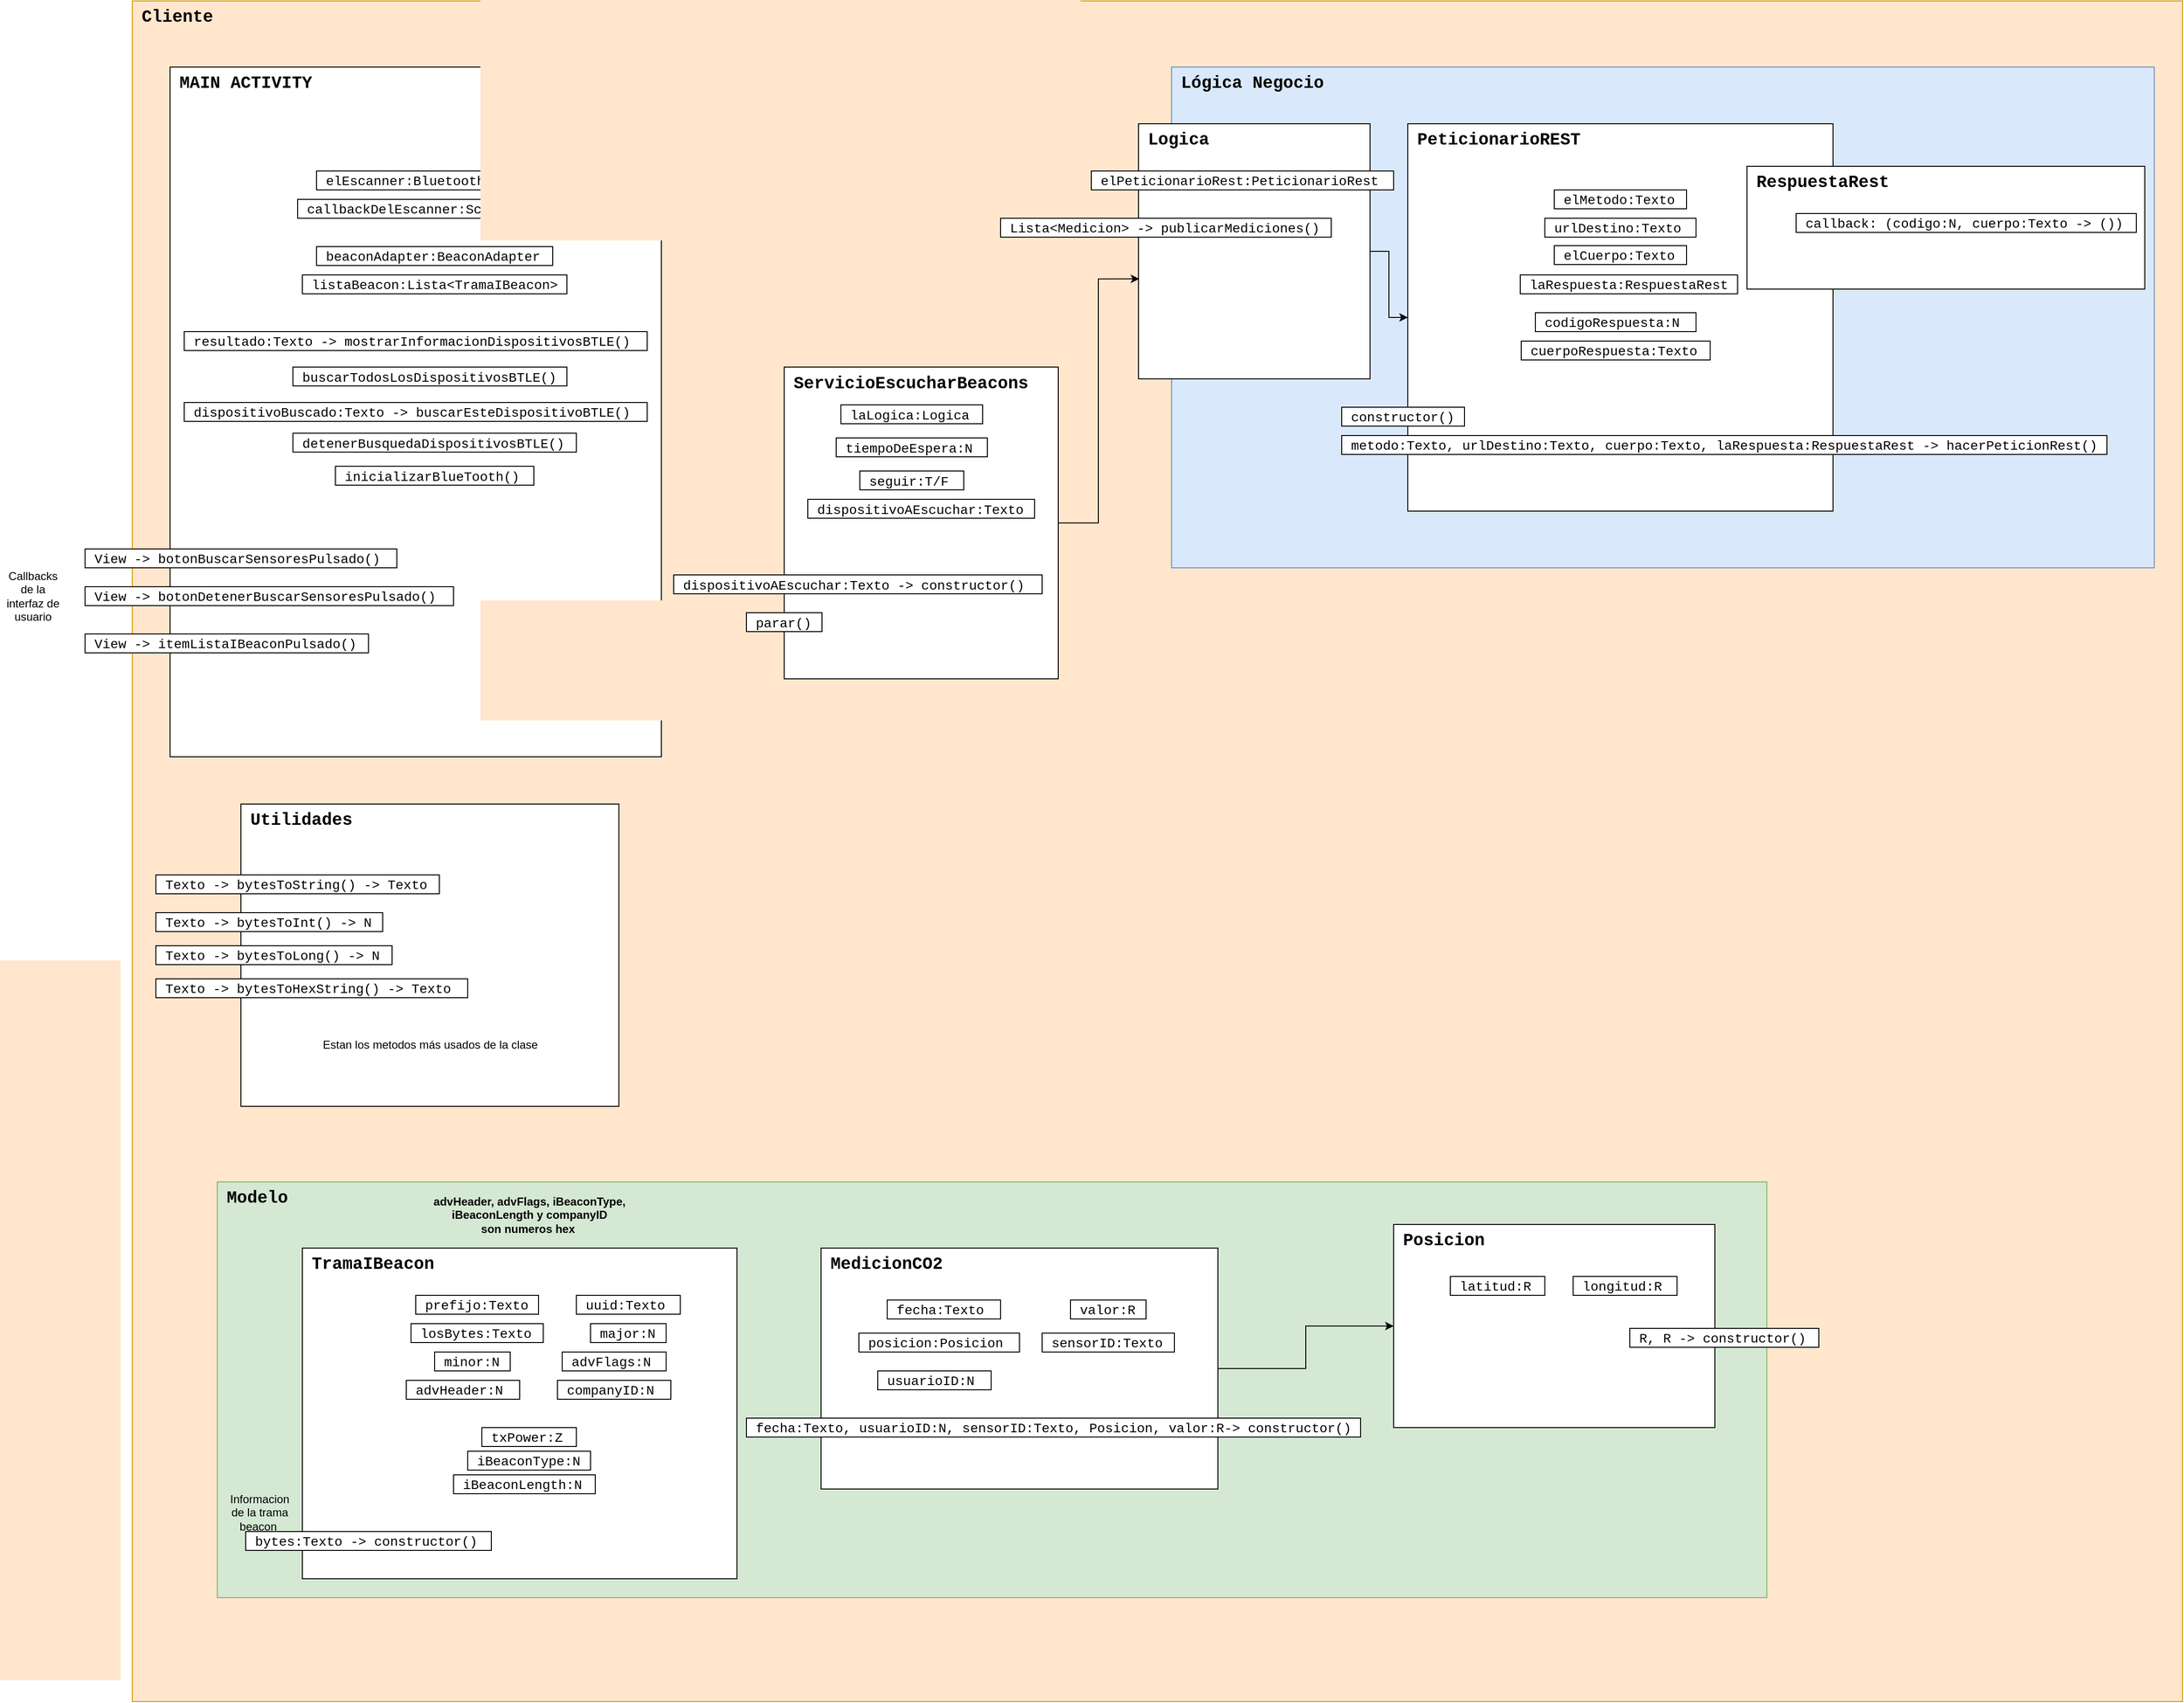 <mxfile version="15.2.7" type="device"><diagram id="niqKveM-cPIij-iBnaV7" name="Page-1"><mxGraphModel dx="4979" dy="1259" grid="1" gridSize="10" guides="1" tooltips="1" connect="1" arrows="1" fold="1" page="1" pageScale="1" pageWidth="827" pageHeight="1169" math="0" shadow="0"><root><mxCell id="0"/><mxCell id="1" parent="0"/><mxCell id="Yf9VTnjEiYJzbtocawID-54" value="&lt;font face=&quot;Courier New&quot; size=&quot;1&quot;&gt;&lt;b style=&quot;font-size: 18px&quot;&gt;Cliente&lt;/b&gt;&lt;/font&gt;" style="rounded=0;whiteSpace=wrap;html=1;align=left;verticalAlign=top;spacingLeft=8;fillColor=#ffe6cc;strokeColor=#d79b00;" parent="1" vertex="1"><mxGeometry x="-210" y="1520" width="2170" height="1800" as="geometry"/></mxCell><mxCell id="Yf9VTnjEiYJzbtocawID-52" value="&lt;font face=&quot;Courier New&quot; size=&quot;1&quot;&gt;&lt;b style=&quot;font-size: 18px&quot;&gt;Modelo&lt;/b&gt;&lt;/font&gt;" style="rounded=0;whiteSpace=wrap;html=1;align=left;verticalAlign=top;spacingLeft=8;fillColor=#d5e8d4;strokeColor=#82b366;" parent="1" vertex="1"><mxGeometry x="-120" y="2770" width="1640" height="440" as="geometry"/></mxCell><mxCell id="Yf9VTnjEiYJzbtocawID-46" value="&lt;font face=&quot;Courier New&quot; size=&quot;1&quot;&gt;&lt;b style=&quot;font-size: 18px&quot;&gt;Lógica Negocio&lt;/b&gt;&lt;/font&gt;" style="rounded=0;whiteSpace=wrap;html=1;align=left;verticalAlign=top;spacingLeft=8;fillColor=#dae8fc;strokeColor=#6c8ebf;" parent="1" vertex="1"><mxGeometry x="890" y="1590" width="1040" height="530" as="geometry"/></mxCell><mxCell id="lUE_ML87lK5sm1XcFSUJ-1" value="&lt;font face=&quot;Courier New&quot; size=&quot;1&quot;&gt;&lt;b style=&quot;font-size: 18px&quot;&gt;MAIN ACTIVITY&lt;/b&gt;&lt;/font&gt;" style="rounded=0;whiteSpace=wrap;html=1;align=left;verticalAlign=top;spacingLeft=8;" parent="1" vertex="1"><mxGeometry x="-170" y="1590" width="520" height="730" as="geometry"/></mxCell><mxCell id="lUE_ML87lK5sm1XcFSUJ-4" value="&lt;span style=&quot;font-size: 14px&quot;&gt;elEscanner:BluetoothScanner&lt;br&gt;&lt;/span&gt;" style="rounded=0;whiteSpace=wrap;html=1;align=left;fontFamily=Courier New;autosize=1;spacingTop=2;spacingLeft=8;" parent="1" vertex="1"><mxGeometry x="-15" y="1700" width="250" height="20" as="geometry"/></mxCell><mxCell id="lUE_ML87lK5sm1XcFSUJ-5" value="&lt;span style=&quot;font-size: 14px&quot;&gt;callbackDelEscanner:ScanCallback&lt;br&gt;&lt;/span&gt;" style="rounded=0;whiteSpace=wrap;html=1;align=left;fontFamily=Courier New;autosize=1;spacingTop=2;spacingLeft=8;" parent="1" vertex="1"><mxGeometry x="-35" y="1730" width="290" height="20" as="geometry"/></mxCell><mxCell id="lUE_ML87lK5sm1XcFSUJ-6" value="&lt;font style=&quot;font-size: 14px&quot;&gt;resultado:Texto -&amp;gt; mostrarInformacionDispositivosBTLE()&lt;/font&gt;" style="rounded=0;whiteSpace=wrap;html=1;align=left;fontFamily=Courier New;autosize=1;spacingTop=2;spacingLeft=8;" parent="1" vertex="1"><mxGeometry x="-155" y="1870" width="490" height="20" as="geometry"/></mxCell><mxCell id="lUE_ML87lK5sm1XcFSUJ-7" value="&lt;font style=&quot;font-size: 14px&quot;&gt;buscarTodosLosDispositivosBTLE()&lt;/font&gt;" style="rounded=0;whiteSpace=wrap;html=1;align=left;fontFamily=Courier New;autosize=1;spacingTop=2;spacingLeft=8;" parent="1" vertex="1"><mxGeometry x="-40" y="1907.5" width="290" height="20" as="geometry"/></mxCell><mxCell id="lUE_ML87lK5sm1XcFSUJ-8" value="&lt;font style=&quot;font-size: 14px&quot;&gt;dispositivoBuscado:Texto -&amp;gt; buscarEsteDispositivoBTLE()&lt;/font&gt;" style="rounded=0;whiteSpace=wrap;html=1;align=left;fontFamily=Courier New;autosize=1;spacingTop=2;spacingLeft=8;" parent="1" vertex="1"><mxGeometry x="-155" y="1945" width="490" height="20" as="geometry"/></mxCell><mxCell id="lUE_ML87lK5sm1XcFSUJ-9" value="&lt;font style=&quot;font-size: 14px&quot;&gt;detenerBusquedaDispositivosBTLE()&lt;/font&gt;" style="rounded=0;whiteSpace=wrap;html=1;align=left;fontFamily=Courier New;autosize=1;spacingTop=2;spacingLeft=8;" parent="1" vertex="1"><mxGeometry x="-40" y="1977.5" width="300" height="20" as="geometry"/></mxCell><mxCell id="lUE_ML87lK5sm1XcFSUJ-14" value="&lt;font style=&quot;font-size: 14px&quot;&gt;inicializarBlueTooth()&lt;/font&gt;" style="rounded=0;whiteSpace=wrap;html=1;align=left;fontFamily=Courier New;autosize=1;spacingTop=2;spacingLeft=8;" parent="1" vertex="1"><mxGeometry x="5" y="2012.5" width="210" height="20" as="geometry"/></mxCell><mxCell id="lUE_ML87lK5sm1XcFSUJ-17" value="&lt;font face=&quot;Courier New&quot; size=&quot;1&quot;&gt;&lt;b style=&quot;font-size: 18px&quot;&gt;TramaIBeacon&lt;/b&gt;&lt;/font&gt;" style="rounded=0;whiteSpace=wrap;html=1;align=left;verticalAlign=top;spacingLeft=8;" parent="1" vertex="1"><mxGeometry x="-30" y="2840" width="460" height="350" as="geometry"/></mxCell><mxCell id="lUE_ML87lK5sm1XcFSUJ-18" value="&lt;span style=&quot;font-size: 14px&quot;&gt;prefijo:Texto&lt;br&gt;&lt;/span&gt;" style="rounded=0;whiteSpace=wrap;html=1;align=left;fontFamily=Courier New;autosize=1;spacingTop=2;spacingLeft=8;" parent="1" vertex="1"><mxGeometry x="90" y="2890" width="130" height="20" as="geometry"/></mxCell><mxCell id="lUE_ML87lK5sm1XcFSUJ-32" value="&lt;span style=&quot;font-size: 14px&quot;&gt;uuid&lt;/span&gt;&lt;span style=&quot;font-size: 14px&quot;&gt;:Texto&lt;/span&gt;&lt;span style=&quot;font-size: 14px&quot;&gt;&lt;br&gt;&lt;/span&gt;" style="rounded=0;whiteSpace=wrap;html=1;align=left;fontFamily=Courier New;autosize=1;spacingTop=2;spacingLeft=8;" parent="1" vertex="1"><mxGeometry x="260" y="2890" width="110" height="20" as="geometry"/></mxCell><mxCell id="lUE_ML87lK5sm1XcFSUJ-33" value="&lt;span style=&quot;font-size: 14px&quot;&gt;losBytes&lt;/span&gt;&lt;span style=&quot;font-size: 14px&quot;&gt;:Texto&lt;/span&gt;&lt;span style=&quot;font-size: 14px&quot;&gt;&lt;br&gt;&lt;/span&gt;" style="rounded=0;whiteSpace=wrap;html=1;align=left;fontFamily=Courier New;autosize=1;spacingTop=2;spacingLeft=8;" parent="1" vertex="1"><mxGeometry x="85" y="2920" width="140" height="20" as="geometry"/></mxCell><mxCell id="lUE_ML87lK5sm1XcFSUJ-34" value="&lt;span style=&quot;font-size: 14px&quot;&gt;major&lt;/span&gt;&lt;span style=&quot;font-size: 14px&quot;&gt;:N&lt;/span&gt;&lt;span style=&quot;font-size: 14px&quot;&gt;&lt;br&gt;&lt;/span&gt;" style="rounded=0;whiteSpace=wrap;html=1;align=left;fontFamily=Courier New;autosize=1;spacingTop=2;spacingLeft=8;" parent="1" vertex="1"><mxGeometry x="275" y="2920" width="80" height="20" as="geometry"/></mxCell><mxCell id="lUE_ML87lK5sm1XcFSUJ-35" value="&lt;span style=&quot;font-size: 14px&quot;&gt;advFlags&lt;/span&gt;&lt;span style=&quot;font-size: 14px&quot;&gt;:N&lt;/span&gt;&lt;span style=&quot;font-size: 14px&quot;&gt;&lt;br&gt;&lt;/span&gt;" style="rounded=0;whiteSpace=wrap;html=1;align=left;fontFamily=Courier New;autosize=1;spacingTop=2;spacingLeft=8;" parent="1" vertex="1"><mxGeometry x="245" y="2950" width="110" height="20" as="geometry"/></mxCell><mxCell id="lUE_ML87lK5sm1XcFSUJ-36" value="&lt;span style=&quot;font-size: 14px&quot;&gt;minor&lt;/span&gt;&lt;span style=&quot;font-size: 14px&quot;&gt;:N&lt;/span&gt;&lt;span style=&quot;font-size: 14px&quot;&gt;&lt;br&gt;&lt;/span&gt;" style="rounded=0;whiteSpace=wrap;html=1;align=left;fontFamily=Courier New;autosize=1;spacingTop=2;spacingLeft=8;" parent="1" vertex="1"><mxGeometry x="110" y="2950" width="80" height="20" as="geometry"/></mxCell><mxCell id="lUE_ML87lK5sm1XcFSUJ-37" value="&lt;span style=&quot;font-size: 14px&quot;&gt;advHeader&lt;/span&gt;&lt;span style=&quot;font-size: 14px&quot;&gt;:N&lt;/span&gt;&lt;span style=&quot;font-size: 14px&quot;&gt;&lt;br&gt;&lt;/span&gt;" style="rounded=0;whiteSpace=wrap;html=1;align=left;fontFamily=Courier New;autosize=1;spacingTop=2;spacingLeft=8;" parent="1" vertex="1"><mxGeometry x="80" y="2980" width="120" height="20" as="geometry"/></mxCell><mxCell id="lUE_ML87lK5sm1XcFSUJ-38" value="&lt;span style=&quot;font-size: 14px&quot;&gt;companyID&lt;/span&gt;&lt;span style=&quot;font-size: 14px&quot;&gt;:N&lt;/span&gt;&lt;span style=&quot;font-size: 14px&quot;&gt;&lt;br&gt;&lt;/span&gt;" style="rounded=0;whiteSpace=wrap;html=1;align=left;fontFamily=Courier New;autosize=1;spacingTop=2;spacingLeft=8;" parent="1" vertex="1"><mxGeometry x="240" y="2980" width="120" height="20" as="geometry"/></mxCell><mxCell id="lUE_ML87lK5sm1XcFSUJ-56" value="&lt;span style=&quot;font-size: 14px&quot;&gt;txPower:Z&lt;br&gt;&lt;/span&gt;" style="rounded=0;whiteSpace=wrap;html=1;align=left;fontFamily=Courier New;autosize=1;spacingTop=2;spacingLeft=8;" parent="1" vertex="1"><mxGeometry x="160" y="3030" width="100" height="20" as="geometry"/></mxCell><mxCell id="lUE_ML87lK5sm1XcFSUJ-57" value="&lt;span style=&quot;font-size: 14px&quot;&gt;iBeaconType:N&lt;br&gt;&lt;/span&gt;" style="rounded=0;whiteSpace=wrap;html=1;align=left;fontFamily=Courier New;autosize=1;spacingTop=2;spacingLeft=8;" parent="1" vertex="1"><mxGeometry x="145" y="3055" width="130" height="20" as="geometry"/></mxCell><mxCell id="lUE_ML87lK5sm1XcFSUJ-58" value="&lt;span style=&quot;font-size: 14px&quot;&gt;iBeaconLength:N&lt;br&gt;&lt;/span&gt;" style="rounded=0;whiteSpace=wrap;html=1;align=left;fontFamily=Courier New;autosize=1;spacingTop=2;spacingLeft=8;" parent="1" vertex="1"><mxGeometry x="130" y="3080" width="150" height="20" as="geometry"/></mxCell><mxCell id="lUE_ML87lK5sm1XcFSUJ-78" value="&lt;span style=&quot;font-size: 14px&quot;&gt;bytes:Texto&amp;nbsp;&lt;/span&gt;&lt;span style=&quot;font-size: 14px&quot;&gt;-&amp;gt; constructor()&lt;br&gt;&lt;/span&gt;" style="rounded=0;whiteSpace=wrap;html=1;align=left;fontFamily=Courier New;autosize=1;spacingTop=2;spacingLeft=8;" parent="1" vertex="1"><mxGeometry x="-90" y="3140" width="260" height="20" as="geometry"/></mxCell><mxCell id="YWG97MvclwKWBX4LMwII-3" style="edgeStyle=orthogonalEdgeStyle;rounded=0;orthogonalLoop=1;jettySize=auto;html=1;entryX=0.003;entryY=0.608;entryDx=0;entryDy=0;entryPerimeter=0;" parent="1" source="HclyUKHY0Rn9VnKak1A7-19" target="Yf9VTnjEiYJzbtocawID-2" edge="1"><mxGeometry relative="1" as="geometry"/></mxCell><mxCell id="HclyUKHY0Rn9VnKak1A7-19" value="&lt;font face=&quot;Courier New&quot; size=&quot;1&quot;&gt;&lt;b style=&quot;font-size: 18px&quot;&gt;ServicioEscucharBeacons&lt;/b&gt;&lt;/font&gt;" style="rounded=0;whiteSpace=wrap;html=1;align=left;verticalAlign=top;spacingLeft=8;" parent="1" vertex="1"><mxGeometry x="480" y="1907.5" width="290" height="330" as="geometry"/></mxCell><mxCell id="HclyUKHY0Rn9VnKak1A7-21" value="&lt;span style=&quot;font-size: 14px&quot;&gt;seguir:T/F&lt;br&gt;&lt;/span&gt;" style="rounded=0;whiteSpace=wrap;html=1;align=left;fontFamily=Courier New;autosize=1;spacingTop=2;spacingLeft=8;" parent="1" vertex="1"><mxGeometry x="560" y="2017.5" width="110" height="20" as="geometry"/></mxCell><mxCell id="HclyUKHY0Rn9VnKak1A7-22" value="&lt;font style=&quot;font-size: 14px&quot;&gt;parar()&lt;/font&gt;" style="rounded=0;whiteSpace=wrap;html=1;align=left;fontFamily=Courier New;autosize=1;spacingTop=2;spacingLeft=8;" parent="1" vertex="1"><mxGeometry x="440" y="2167.5" width="80" height="20" as="geometry"/></mxCell><mxCell id="HclyUKHY0Rn9VnKak1A7-24" value="&lt;font style=&quot;font-size: 14px&quot;&gt;dispositivoAEscuchar:Texto -&amp;gt; constructor()&lt;/font&gt;" style="rounded=0;whiteSpace=wrap;html=1;align=left;fontFamily=Courier New;autosize=1;spacingTop=2;spacingLeft=8;" parent="1" vertex="1"><mxGeometry x="363" y="2127.5" width="390" height="20" as="geometry"/></mxCell><mxCell id="HclyUKHY0Rn9VnKak1A7-26" value="&lt;font style=&quot;font-size: 14px&quot;&gt;View -&amp;gt; botonBuscarSensoresPulsado()&lt;/font&gt;" style="rounded=0;whiteSpace=wrap;html=1;align=left;fontFamily=Courier New;autosize=1;spacingTop=2;spacingLeft=8;" parent="1" vertex="1"><mxGeometry x="-260" y="2100" width="330" height="20" as="geometry"/></mxCell><mxCell id="HclyUKHY0Rn9VnKak1A7-27" value="&lt;font style=&quot;font-size: 14px&quot;&gt;View -&amp;gt; botonDetenerBuscarSensoresPulsado()&lt;/font&gt;" style="rounded=0;whiteSpace=wrap;html=1;align=left;fontFamily=Courier New;autosize=1;spacingTop=2;spacingLeft=8;" parent="1" vertex="1"><mxGeometry x="-260" y="2140" width="390" height="20" as="geometry"/></mxCell><mxCell id="HclyUKHY0Rn9VnKak1A7-31" value="&lt;font face=&quot;Courier New&quot; size=&quot;1&quot;&gt;&lt;b style=&quot;font-size: 18px&quot;&gt;Utilidades&lt;br&gt;&lt;/b&gt;&lt;/font&gt;" style="rounded=0;whiteSpace=wrap;html=1;align=left;verticalAlign=top;spacingLeft=8;" parent="1" vertex="1"><mxGeometry x="-95" y="2370" width="400" height="320" as="geometry"/></mxCell><mxCell id="EEgAv1nQ82-T1933ii0m-4" value="advHeader, advFlags, iBeaconType,&lt;br&gt;iBeaconLength y companyID &lt;br&gt;son numeros hex&amp;nbsp;" style="text;html=1;align=center;verticalAlign=middle;resizable=0;points=[];autosize=1;strokeColor=none;fillColor=none;fontStyle=1" parent="1" vertex="1"><mxGeometry x="100" y="2780" width="220" height="50" as="geometry"/></mxCell><mxCell id="EEgAv1nQ82-T1933ii0m-6" value="&lt;span style=&quot;font-size: 14px&quot;&gt;tiempoDeEspera:N&lt;br&gt;&lt;/span&gt;" style="rounded=0;whiteSpace=wrap;html=1;align=left;fontFamily=Courier New;autosize=1;spacingTop=2;spacingLeft=8;" parent="1" vertex="1"><mxGeometry x="535" y="1982.5" width="160" height="20" as="geometry"/></mxCell><mxCell id="EEgAv1nQ82-T1933ii0m-7" value="&lt;span style=&quot;font-size: 14px&quot;&gt;Texto&amp;nbsp;&lt;/span&gt;&lt;span style=&quot;font-size: 14px&quot;&gt;-&amp;gt; bytesToString() -&amp;gt; Texto&lt;br&gt;&lt;/span&gt;" style="rounded=0;whiteSpace=wrap;html=1;align=left;fontFamily=Courier New;autosize=1;spacingTop=2;spacingLeft=8;" parent="1" vertex="1"><mxGeometry x="-185" y="2445" width="300" height="20" as="geometry"/></mxCell><mxCell id="EEgAv1nQ82-T1933ii0m-8" value="&lt;span style=&quot;font-size: 14px&quot;&gt;Texto&amp;nbsp;&lt;/span&gt;&lt;span style=&quot;font-size: 14px&quot;&gt;-&amp;gt; bytesToInt() -&amp;gt; N&lt;br&gt;&lt;/span&gt;" style="rounded=0;whiteSpace=wrap;html=1;align=left;fontFamily=Courier New;autosize=1;spacingTop=2;spacingLeft=8;" parent="1" vertex="1"><mxGeometry x="-185" y="2485" width="240" height="20" as="geometry"/></mxCell><mxCell id="EEgAv1nQ82-T1933ii0m-9" value="&lt;span style=&quot;font-size: 14px&quot;&gt;Texto&amp;nbsp;&lt;/span&gt;&lt;span style=&quot;font-size: 14px&quot;&gt;-&amp;gt; bytesToLong() -&amp;gt; N&lt;br&gt;&lt;/span&gt;" style="rounded=0;whiteSpace=wrap;html=1;align=left;fontFamily=Courier New;autosize=1;spacingTop=2;spacingLeft=8;" parent="1" vertex="1"><mxGeometry x="-185" y="2520" width="250" height="20" as="geometry"/></mxCell><mxCell id="EEgAv1nQ82-T1933ii0m-10" value="&lt;span style=&quot;font-size: 14px&quot;&gt;Texto&amp;nbsp;&lt;/span&gt;&lt;span style=&quot;font-size: 14px&quot;&gt;-&amp;gt; bytesToHexString() -&amp;gt; Texto&lt;br&gt;&lt;/span&gt;" style="rounded=0;whiteSpace=wrap;html=1;align=left;fontFamily=Courier New;autosize=1;spacingTop=2;spacingLeft=8;" parent="1" vertex="1"><mxGeometry x="-185" y="2555" width="330" height="20" as="geometry"/></mxCell><mxCell id="EEgAv1nQ82-T1933ii0m-11" value="Estan los metodos más usados de la clase" style="text;html=1;align=center;verticalAlign=middle;resizable=0;points=[];autosize=1;strokeColor=none;fillColor=none;" parent="1" vertex="1"><mxGeometry x="-15" y="2615" width="240" height="20" as="geometry"/></mxCell><mxCell id="YWG97MvclwKWBX4LMwII-2" style="edgeStyle=orthogonalEdgeStyle;rounded=0;orthogonalLoop=1;jettySize=auto;html=1;" parent="1" source="Yf9VTnjEiYJzbtocawID-2" target="Yf9VTnjEiYJzbtocawID-33" edge="1"><mxGeometry relative="1" as="geometry"/></mxCell><mxCell id="Yf9VTnjEiYJzbtocawID-2" value="&lt;font face=&quot;Courier New&quot; size=&quot;1&quot;&gt;&lt;b style=&quot;font-size: 18px&quot;&gt;Logica&lt;/b&gt;&lt;/font&gt;" style="rounded=0;whiteSpace=wrap;html=1;align=left;verticalAlign=top;spacingLeft=8;" parent="1" vertex="1"><mxGeometry x="855" y="1650" width="245" height="270" as="geometry"/></mxCell><mxCell id="Yf9VTnjEiYJzbtocawID-3" value="&lt;span style=&quot;font-size: 14px&quot;&gt;Lista&amp;lt;Medicion&amp;gt; -&amp;gt; publicarMediciones()&lt;br&gt;&lt;/span&gt;" style="rounded=0;whiteSpace=wrap;html=1;align=left;fontFamily=Courier New;autosize=1;spacingTop=2;spacingLeft=8;" parent="1" vertex="1"><mxGeometry x="709" y="1750" width="350" height="20" as="geometry"/></mxCell><mxCell id="YWG97MvclwKWBX4LMwII-6" style="edgeStyle=orthogonalEdgeStyle;rounded=0;orthogonalLoop=1;jettySize=auto;html=1;" parent="1" source="Yf9VTnjEiYJzbtocawID-4" target="Yf9VTnjEiYJzbtocawID-17" edge="1"><mxGeometry relative="1" as="geometry"/></mxCell><mxCell id="Yf9VTnjEiYJzbtocawID-4" value="&lt;font face=&quot;Courier New&quot; size=&quot;1&quot;&gt;&lt;b style=&quot;font-size: 18px&quot;&gt;MedicionCO2&lt;/b&gt;&lt;/font&gt;" style="rounded=0;whiteSpace=wrap;html=1;align=left;verticalAlign=top;spacingLeft=8;" parent="1" vertex="1"><mxGeometry x="519" y="2840" width="420" height="255" as="geometry"/></mxCell><mxCell id="Yf9VTnjEiYJzbtocawID-5" value="&lt;span style=&quot;font-size: 14px&quot;&gt;fecha:Texto&lt;br&gt;&lt;/span&gt;" style="rounded=0;whiteSpace=wrap;html=1;align=left;fontFamily=Courier New;autosize=1;spacingTop=2;spacingLeft=8;" parent="1" vertex="1"><mxGeometry x="589" y="2895" width="120" height="20" as="geometry"/></mxCell><mxCell id="Yf9VTnjEiYJzbtocawID-6" value="&lt;span style=&quot;font-size: 14px&quot;&gt;valor:R&lt;br&gt;&lt;/span&gt;" style="rounded=0;whiteSpace=wrap;html=1;align=left;fontFamily=Courier New;autosize=1;spacingTop=2;spacingLeft=8;" parent="1" vertex="1"><mxGeometry x="783" y="2895" width="80" height="20" as="geometry"/></mxCell><mxCell id="Yf9VTnjEiYJzbtocawID-7" value="&lt;span style=&quot;font-size: 14px&quot;&gt;posicion:Posicion&lt;br&gt;&lt;/span&gt;" style="rounded=0;whiteSpace=wrap;html=1;align=left;fontFamily=Courier New;autosize=1;spacingTop=2;spacingLeft=8;" parent="1" vertex="1"><mxGeometry x="559" y="2930" width="170" height="20" as="geometry"/></mxCell><mxCell id="Yf9VTnjEiYJzbtocawID-9" value="&lt;span style=&quot;font-size: 14px&quot;&gt;sensorID:Texto&lt;br&gt;&lt;/span&gt;" style="rounded=0;whiteSpace=wrap;html=1;align=left;fontFamily=Courier New;autosize=1;spacingTop=2;spacingLeft=8;" parent="1" vertex="1"><mxGeometry x="753" y="2930" width="140" height="20" as="geometry"/></mxCell><mxCell id="Yf9VTnjEiYJzbtocawID-16" value="&lt;span style=&quot;font-size: 14px&quot;&gt;fecha:Texto, usuarioID:N, sensorID:Texto, Posicion, valor:R&lt;/span&gt;&lt;span style=&quot;font-size: 14px&quot;&gt;-&amp;gt; constructor()&lt;br&gt;&lt;/span&gt;" style="rounded=0;whiteSpace=wrap;html=1;align=left;fontFamily=Courier New;autosize=1;spacingTop=2;spacingLeft=8;" parent="1" vertex="1"><mxGeometry x="440" y="3020" width="650" height="20" as="geometry"/></mxCell><mxCell id="Yf9VTnjEiYJzbtocawID-17" value="&lt;font face=&quot;Courier New&quot; size=&quot;1&quot;&gt;&lt;b style=&quot;font-size: 18px&quot;&gt;Posicion&lt;/b&gt;&lt;/font&gt;" style="rounded=0;whiteSpace=wrap;html=1;align=left;verticalAlign=top;spacingLeft=8;" parent="1" vertex="1"><mxGeometry x="1125" y="2815" width="340" height="215" as="geometry"/></mxCell><mxCell id="Yf9VTnjEiYJzbtocawID-18" value="&lt;span style=&quot;font-size: 14px&quot;&gt;latitud:R&lt;br&gt;&lt;/span&gt;" style="rounded=0;whiteSpace=wrap;html=1;align=left;fontFamily=Courier New;autosize=1;spacingTop=2;spacingLeft=8;" parent="1" vertex="1"><mxGeometry x="1185" y="2870" width="100" height="20" as="geometry"/></mxCell><mxCell id="Yf9VTnjEiYJzbtocawID-19" value="&lt;span style=&quot;font-size: 14px&quot;&gt;longitud:R&lt;br&gt;&lt;/span&gt;" style="rounded=0;whiteSpace=wrap;html=1;align=left;fontFamily=Courier New;autosize=1;spacingTop=2;spacingLeft=8;" parent="1" vertex="1"><mxGeometry x="1315" y="2870" width="110" height="20" as="geometry"/></mxCell><mxCell id="Yf9VTnjEiYJzbtocawID-29" value="&lt;span style=&quot;font-size: 14px&quot;&gt;R, R&amp;nbsp;&lt;/span&gt;&lt;span style=&quot;font-size: 14px&quot;&gt;-&amp;gt; constructor()&lt;br&gt;&lt;/span&gt;" style="rounded=0;whiteSpace=wrap;html=1;align=left;fontFamily=Courier New;autosize=1;spacingTop=2;spacingLeft=8;" parent="1" vertex="1"><mxGeometry x="1375" y="2925" width="200" height="20" as="geometry"/></mxCell><mxCell id="Yf9VTnjEiYJzbtocawID-32" value="&lt;span style=&quot;font-size: 14px&quot;&gt;usuarioID:N&lt;br&gt;&lt;/span&gt;" style="rounded=0;whiteSpace=wrap;html=1;align=left;fontFamily=Courier New;autosize=1;spacingTop=2;spacingLeft=8;" parent="1" vertex="1"><mxGeometry x="579" y="2970" width="120" height="20" as="geometry"/></mxCell><mxCell id="Yf9VTnjEiYJzbtocawID-33" value="&lt;font face=&quot;Courier New&quot; size=&quot;1&quot;&gt;&lt;b style=&quot;font-size: 18px&quot;&gt;PeticionarioREST&lt;/b&gt;&lt;/font&gt;" style="rounded=0;whiteSpace=wrap;html=1;align=left;verticalAlign=top;spacingLeft=8;" parent="1" vertex="1"><mxGeometry x="1140" y="1650" width="450" height="410" as="geometry"/></mxCell><mxCell id="Yf9VTnjEiYJzbtocawID-34" value="&lt;span style=&quot;font-size: 14px&quot;&gt;elMetodo:Texto&lt;br&gt;&lt;/span&gt;" style="rounded=0;whiteSpace=wrap;html=1;align=left;fontFamily=Courier New;autosize=1;spacingTop=2;spacingLeft=8;" parent="1" vertex="1"><mxGeometry x="1295" y="1720" width="140" height="20" as="geometry"/></mxCell><mxCell id="Yf9VTnjEiYJzbtocawID-35" value="&lt;span style=&quot;font-size: 14px&quot;&gt;urlDestino:Texto&lt;br&gt;&lt;/span&gt;" style="rounded=0;whiteSpace=wrap;html=1;align=left;fontFamily=Courier New;autosize=1;spacingTop=2;spacingLeft=8;" parent="1" vertex="1"><mxGeometry x="1285" y="1750" width="160" height="20" as="geometry"/></mxCell><mxCell id="Yf9VTnjEiYJzbtocawID-36" value="&lt;span style=&quot;font-size: 14px&quot;&gt;elCuerpo:Texto&lt;br&gt;&lt;/span&gt;" style="rounded=0;whiteSpace=wrap;html=1;align=left;fontFamily=Courier New;autosize=1;spacingTop=2;spacingLeft=8;" parent="1" vertex="1"><mxGeometry x="1295" y="1779" width="140" height="20" as="geometry"/></mxCell><mxCell id="Yf9VTnjEiYJzbtocawID-37" value="&lt;span style=&quot;font-size: 14px&quot;&gt;laRespuesta:RespuestaRest&lt;br&gt;&lt;/span&gt;" style="rounded=0;whiteSpace=wrap;html=1;align=left;fontFamily=Courier New;autosize=1;spacingTop=2;spacingLeft=8;" parent="1" vertex="1"><mxGeometry x="1259" y="1810" width="230" height="20" as="geometry"/></mxCell><mxCell id="Yf9VTnjEiYJzbtocawID-38" value="&lt;font face=&quot;Courier New&quot; size=&quot;1&quot;&gt;&lt;b style=&quot;font-size: 18px&quot;&gt;RespuestaRest&lt;/b&gt;&lt;/font&gt;" style="rounded=0;whiteSpace=wrap;html=1;align=left;verticalAlign=top;spacingLeft=8;" parent="1" vertex="1"><mxGeometry x="1499" y="1695" width="421" height="130" as="geometry"/></mxCell><mxCell id="Yf9VTnjEiYJzbtocawID-39" value="&lt;span style=&quot;font-size: 14px&quot;&gt;callback: (codigo:N, cuerpo:Texto -&amp;gt; ())&lt;br&gt;&lt;/span&gt;" style="rounded=0;whiteSpace=wrap;html=1;align=left;fontFamily=Courier New;autosize=1;spacingTop=2;spacingLeft=8;" parent="1" vertex="1"><mxGeometry x="1551" y="1745" width="360" height="20" as="geometry"/></mxCell><mxCell id="Yf9VTnjEiYJzbtocawID-40" value="&lt;span style=&quot;font-size: 14px&quot;&gt;codigoRespuesta:N&lt;br&gt;&lt;/span&gt;" style="rounded=0;whiteSpace=wrap;html=1;align=left;fontFamily=Courier New;autosize=1;spacingTop=2;spacingLeft=8;" parent="1" vertex="1"><mxGeometry x="1275" y="1850" width="170" height="20" as="geometry"/></mxCell><mxCell id="Yf9VTnjEiYJzbtocawID-41" value="&lt;span style=&quot;font-size: 14px&quot;&gt;cuerpoRespuesta:Texto&lt;br&gt;&lt;/span&gt;" style="rounded=0;whiteSpace=wrap;html=1;align=left;fontFamily=Courier New;autosize=1;spacingTop=2;spacingLeft=8;" parent="1" vertex="1"><mxGeometry x="1260" y="1880" width="200" height="20" as="geometry"/></mxCell><mxCell id="Yf9VTnjEiYJzbtocawID-43" value="&lt;span style=&quot;font-size: 14px&quot;&gt;metodo:Texto, urlDestino:Texto, cuerpo:Texto, laRespuesta:RespuestaRest -&amp;gt; hacerPeticionRest()&lt;br&gt;&lt;/span&gt;" style="rounded=0;whiteSpace=wrap;html=1;align=left;fontFamily=Courier New;autosize=1;spacingTop=2;spacingLeft=8;" parent="1" vertex="1"><mxGeometry x="1070" y="1980" width="810" height="20" as="geometry"/></mxCell><mxCell id="Yf9VTnjEiYJzbtocawID-44" value="&lt;span style=&quot;font-size: 14px&quot;&gt;constructor()&lt;br&gt;&lt;/span&gt;" style="rounded=0;whiteSpace=wrap;html=1;align=left;fontFamily=Courier New;autosize=1;spacingTop=2;spacingLeft=8;" parent="1" vertex="1"><mxGeometry x="1070" y="1950" width="130" height="20" as="geometry"/></mxCell><mxCell id="Yf9VTnjEiYJzbtocawID-57" value="&lt;span style=&quot;font-size: 14px&quot;&gt;elPeticionarioRest:PeticionarioRest&lt;br&gt;&lt;/span&gt;" style="rounded=0;whiteSpace=wrap;html=1;align=left;fontFamily=Courier New;autosize=1;spacingTop=2;spacingLeft=8;" parent="1" vertex="1"><mxGeometry x="805" y="1700" width="320" height="20" as="geometry"/></mxCell><mxCell id="Yf9VTnjEiYJzbtocawID-60" value="&lt;span style=&quot;font-size: 14px&quot;&gt;beaconAdapter:BeaconAdapter&lt;br&gt;&lt;/span&gt;" style="rounded=0;whiteSpace=wrap;html=1;align=left;fontFamily=Courier New;autosize=1;spacingTop=2;spacingLeft=8;" parent="1" vertex="1"><mxGeometry x="-15" y="1780" width="250" height="20" as="geometry"/></mxCell><mxCell id="Yf9VTnjEiYJzbtocawID-61" value="&lt;span style=&quot;font-size: 14px&quot;&gt;listaBeacon:Lista&amp;lt;TramaIBeacon&amp;gt;&lt;br&gt;&lt;/span&gt;" style="rounded=0;whiteSpace=wrap;html=1;align=left;fontFamily=Courier New;autosize=1;spacingTop=2;spacingLeft=8;" parent="1" vertex="1"><mxGeometry x="-30" y="1810" width="280" height="20" as="geometry"/></mxCell><mxCell id="Yf9VTnjEiYJzbtocawID-64" value="&lt;font style=&quot;font-size: 14px&quot;&gt;View -&amp;gt; itemListaIBeaconPulsado()&lt;/font&gt;" style="rounded=0;whiteSpace=wrap;html=1;align=left;fontFamily=Courier New;autosize=1;spacingTop=2;spacingLeft=8;" parent="1" vertex="1"><mxGeometry x="-260" y="2190" width="300" height="20" as="geometry"/></mxCell><mxCell id="Yf9VTnjEiYJzbtocawID-73" value="&lt;span style=&quot;font-size: 14px&quot;&gt;laLogica:Logica&lt;br&gt;&lt;/span&gt;" style="rounded=0;whiteSpace=wrap;html=1;align=left;fontFamily=Courier New;autosize=1;spacingTop=2;spacingLeft=8;" parent="1" vertex="1"><mxGeometry x="540" y="1947.5" width="150" height="20" as="geometry"/></mxCell><mxCell id="Yf9VTnjEiYJzbtocawID-76" value="&lt;span style=&quot;font-size: 14px&quot;&gt;dispositivoAEscuchar:Texto&lt;br&gt;&lt;/span&gt;" style="rounded=0;whiteSpace=wrap;html=1;align=left;fontFamily=Courier New;autosize=1;spacingTop=2;spacingLeft=8;" parent="1" vertex="1"><mxGeometry x="505" y="2047.5" width="240" height="20" as="geometry"/></mxCell><mxCell id="YWG97MvclwKWBX4LMwII-4" value="Informacion de la trama beacon&amp;nbsp;" style="text;html=1;strokeColor=none;fillColor=none;align=center;verticalAlign=middle;whiteSpace=wrap;rounded=0;" parent="1" vertex="1"><mxGeometry x="-95" y="3110" width="40" height="20" as="geometry"/></mxCell><mxCell id="YWG97MvclwKWBX4LMwII-7" value="Callbacks de la interfaz de usuario" style="text;html=1;strokeColor=none;fillColor=none;align=center;verticalAlign=middle;whiteSpace=wrap;rounded=0;" parent="1" vertex="1"><mxGeometry x="-350" y="2140" width="70" height="20" as="geometry"/></mxCell></root></mxGraphModel></diagram></mxfile>